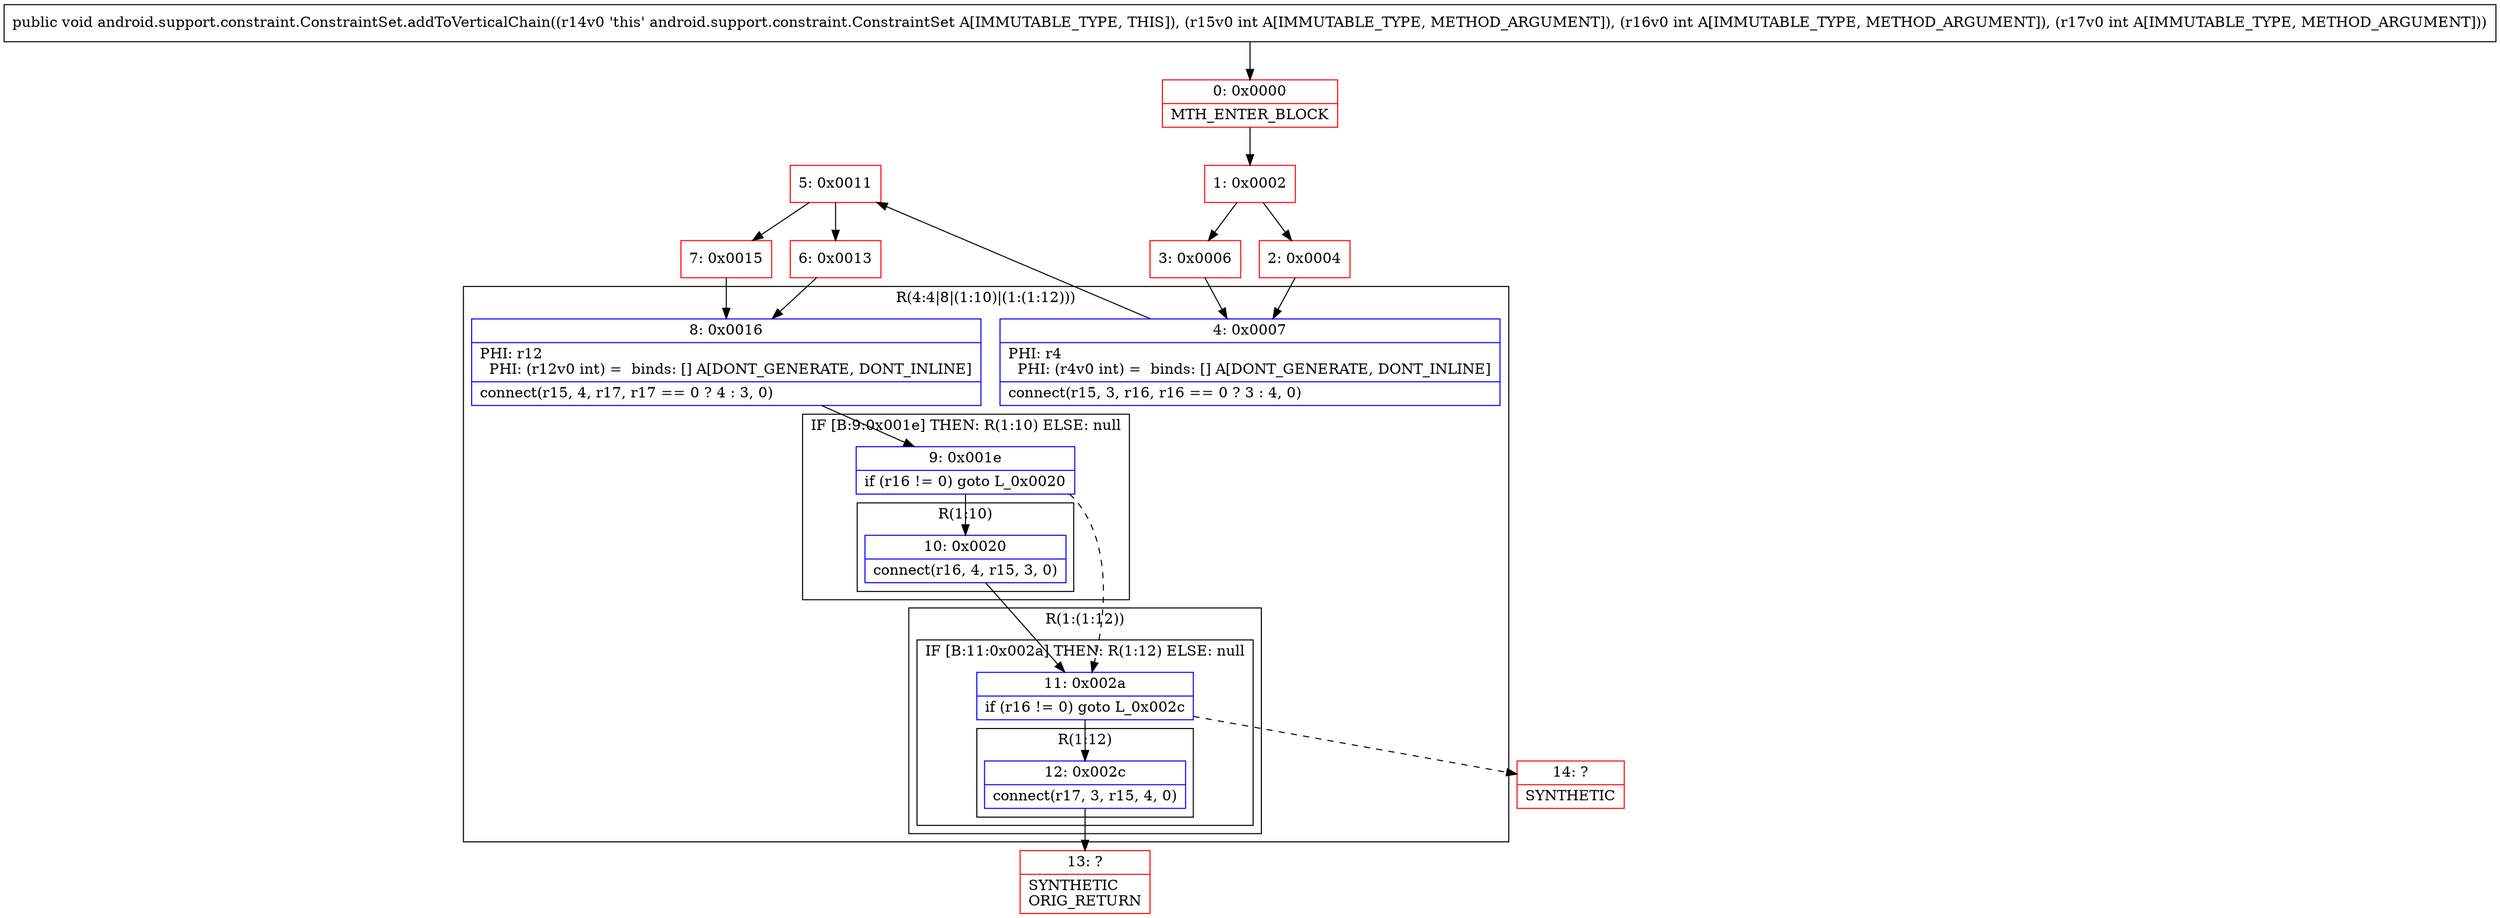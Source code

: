 digraph "CFG forandroid.support.constraint.ConstraintSet.addToVerticalChain(III)V" {
subgraph cluster_Region_1436002646 {
label = "R(4:4|8|(1:10)|(1:(1:12)))";
node [shape=record,color=blue];
Node_4 [shape=record,label="{4\:\ 0x0007|PHI: r4 \l  PHI: (r4v0 int) =  binds: [] A[DONT_GENERATE, DONT_INLINE]\l|connect(r15, 3, r16, r16 == 0 ? 3 : 4, 0)\l}"];
Node_8 [shape=record,label="{8\:\ 0x0016|PHI: r12 \l  PHI: (r12v0 int) =  binds: [] A[DONT_GENERATE, DONT_INLINE]\l|connect(r15, 4, r17, r17 == 0 ? 4 : 3, 0)\l}"];
subgraph cluster_IfRegion_1590483500 {
label = "IF [B:9:0x001e] THEN: R(1:10) ELSE: null";
node [shape=record,color=blue];
Node_9 [shape=record,label="{9\:\ 0x001e|if (r16 != 0) goto L_0x0020\l}"];
subgraph cluster_Region_291399492 {
label = "R(1:10)";
node [shape=record,color=blue];
Node_10 [shape=record,label="{10\:\ 0x0020|connect(r16, 4, r15, 3, 0)\l}"];
}
}
subgraph cluster_Region_684464982 {
label = "R(1:(1:12))";
node [shape=record,color=blue];
subgraph cluster_IfRegion_1090116096 {
label = "IF [B:11:0x002a] THEN: R(1:12) ELSE: null";
node [shape=record,color=blue];
Node_11 [shape=record,label="{11\:\ 0x002a|if (r16 != 0) goto L_0x002c\l}"];
subgraph cluster_Region_2027709833 {
label = "R(1:12)";
node [shape=record,color=blue];
Node_12 [shape=record,label="{12\:\ 0x002c|connect(r17, 3, r15, 4, 0)\l}"];
}
}
}
}
Node_0 [shape=record,color=red,label="{0\:\ 0x0000|MTH_ENTER_BLOCK\l}"];
Node_1 [shape=record,color=red,label="{1\:\ 0x0002}"];
Node_2 [shape=record,color=red,label="{2\:\ 0x0004}"];
Node_3 [shape=record,color=red,label="{3\:\ 0x0006}"];
Node_5 [shape=record,color=red,label="{5\:\ 0x0011}"];
Node_6 [shape=record,color=red,label="{6\:\ 0x0013}"];
Node_7 [shape=record,color=red,label="{7\:\ 0x0015}"];
Node_13 [shape=record,color=red,label="{13\:\ ?|SYNTHETIC\lORIG_RETURN\l}"];
Node_14 [shape=record,color=red,label="{14\:\ ?|SYNTHETIC\l}"];
MethodNode[shape=record,label="{public void android.support.constraint.ConstraintSet.addToVerticalChain((r14v0 'this' android.support.constraint.ConstraintSet A[IMMUTABLE_TYPE, THIS]), (r15v0 int A[IMMUTABLE_TYPE, METHOD_ARGUMENT]), (r16v0 int A[IMMUTABLE_TYPE, METHOD_ARGUMENT]), (r17v0 int A[IMMUTABLE_TYPE, METHOD_ARGUMENT])) }"];
MethodNode -> Node_0;
Node_4 -> Node_5;
Node_8 -> Node_9;
Node_9 -> Node_10;
Node_9 -> Node_11[style=dashed];
Node_10 -> Node_11;
Node_11 -> Node_12;
Node_11 -> Node_14[style=dashed];
Node_12 -> Node_13;
Node_0 -> Node_1;
Node_1 -> Node_2;
Node_1 -> Node_3;
Node_2 -> Node_4;
Node_3 -> Node_4;
Node_5 -> Node_6;
Node_5 -> Node_7;
Node_6 -> Node_8;
Node_7 -> Node_8;
}

